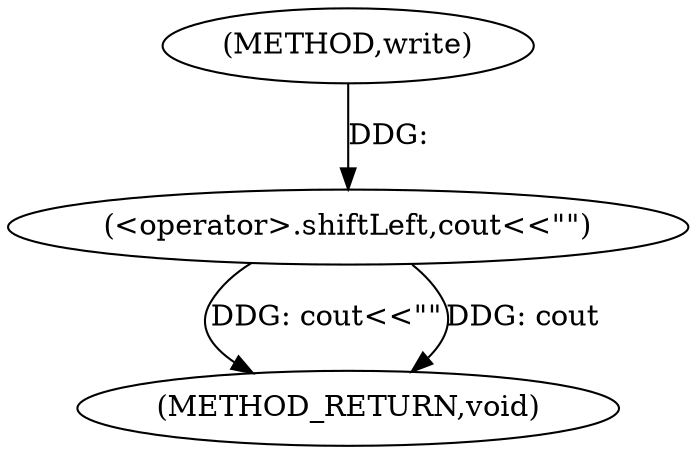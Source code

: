 digraph "write" {  
"1000206" [label = "(METHOD,write)" ]
"1000211" [label = "(METHOD_RETURN,void)" ]
"1000208" [label = "(<operator>.shiftLeft,cout<<\"\")" ]
  "1000208" -> "1000211"  [ label = "DDG: cout<<\"\""] 
  "1000208" -> "1000211"  [ label = "DDG: cout"] 
  "1000206" -> "1000208"  [ label = "DDG: "] 
}
